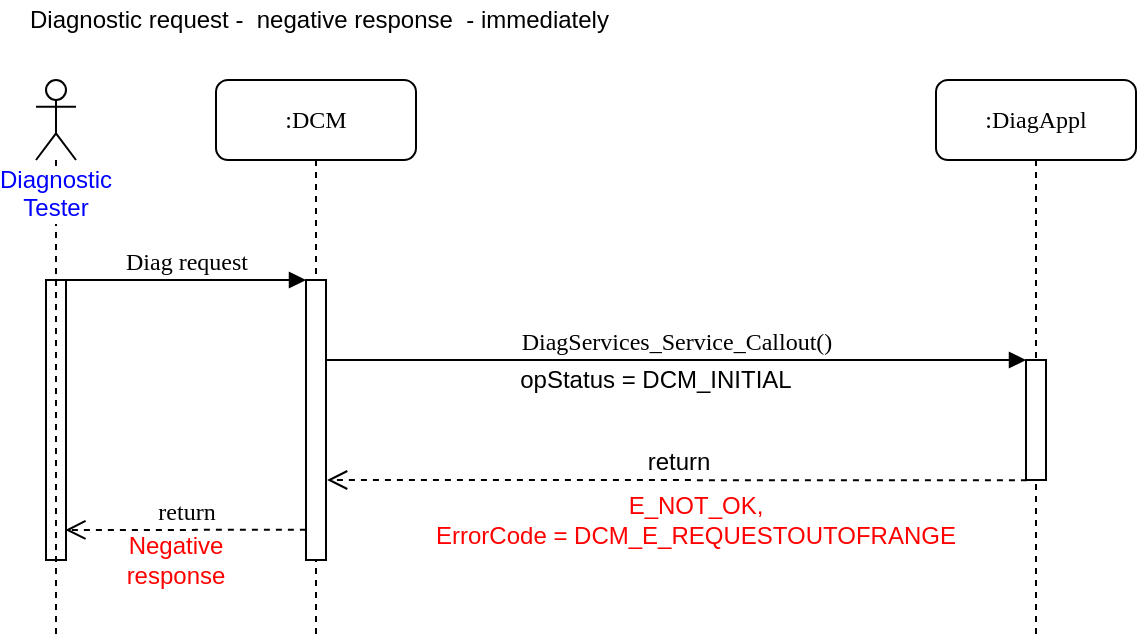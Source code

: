 <mxfile version="13.2.2" type="device"><diagram name="basic" id="13e1069c-82ec-6db2-03f1-153e76fe0fe0"><mxGraphModel dx="905" dy="673" grid="1" gridSize="10" guides="1" tooltips="1" connect="1" arrows="1" fold="1" page="1" pageScale="1" pageWidth="1100" pageHeight="850" background="#ffffff" math="0" shadow="0"><root><mxCell id="0"/><mxCell id="1" parent="0"/><mxCell id="7baba1c4bc27f4b0-2" value=":DCM" style="shape=umlLifeline;perimeter=lifelinePerimeter;whiteSpace=wrap;html=1;container=1;collapsible=0;recursiveResize=0;outlineConnect=0;rounded=1;shadow=0;comic=0;labelBackgroundColor=none;strokeWidth=1;fontFamily=Verdana;fontSize=12;align=center;" parent="1" vertex="1"><mxGeometry x="230" y="80" width="100" height="280" as="geometry"/></mxCell><mxCell id="7baba1c4bc27f4b0-10" value="" style="html=1;points=[];perimeter=orthogonalPerimeter;rounded=0;shadow=0;comic=0;labelBackgroundColor=none;strokeWidth=1;fontFamily=Verdana;fontSize=12;align=center;" parent="7baba1c4bc27f4b0-2" vertex="1"><mxGeometry x="45" y="100" width="10" height="140" as="geometry"/></mxCell><mxCell id="7baba1c4bc27f4b0-4" value=":DiagAppl" style="shape=umlLifeline;perimeter=lifelinePerimeter;whiteSpace=wrap;html=1;container=1;collapsible=0;recursiveResize=0;outlineConnect=0;rounded=1;shadow=0;comic=0;labelBackgroundColor=none;strokeWidth=1;fontFamily=Verdana;fontSize=12;align=center;" parent="1" vertex="1"><mxGeometry x="590" y="80" width="100" height="280" as="geometry"/></mxCell><mxCell id="7baba1c4bc27f4b0-16" value="" style="html=1;points=[];perimeter=orthogonalPerimeter;rounded=0;shadow=0;comic=0;labelBackgroundColor=none;strokeWidth=1;fontFamily=Verdana;fontSize=12;align=center;" parent="1" vertex="1"><mxGeometry x="635" y="220" width="10" height="60" as="geometry"/></mxCell><mxCell id="7baba1c4bc27f4b0-17" value="DiagServices_Service_Callout()" style="html=1;verticalAlign=bottom;endArrow=block;labelBackgroundColor=none;fontFamily=Verdana;fontSize=12;edgeStyle=elbowEdgeStyle;elbow=vertical;" parent="1" source="7baba1c4bc27f4b0-10" target="7baba1c4bc27f4b0-16" edge="1"><mxGeometry relative="1" as="geometry"><mxPoint x="290" y="220" as="sourcePoint"/><Array as="points"><mxPoint x="460" y="220"/></Array></mxGeometry></mxCell><mxCell id="7baba1c4bc27f4b0-11" value="Diag request" style="html=1;verticalAlign=bottom;endArrow=block;entryX=0;entryY=0;labelBackgroundColor=none;fontFamily=Verdana;fontSize=12;edgeStyle=elbowEdgeStyle;elbow=vertical;" parent="1" source="7baba1c4bc27f4b0-9" target="7baba1c4bc27f4b0-10" edge="1"><mxGeometry relative="1" as="geometry"><mxPoint x="220" y="190" as="sourcePoint"/></mxGeometry></mxCell><mxCell id="VhtcudL0d9PdURC0zAP2-1" value="opStatus = DCM_INITIAL" style="text;html=1;strokeColor=none;fillColor=none;align=center;verticalAlign=middle;whiteSpace=wrap;rounded=0;" vertex="1" parent="1"><mxGeometry x="350" y="220" width="200" height="20" as="geometry"/></mxCell><mxCell id="VhtcudL0d9PdURC0zAP2-2" value="return" style="html=1;verticalAlign=bottom;endArrow=open;dashed=1;endSize=8;labelBackgroundColor=none;fontFamily=Helvetica;fontSize=12;edgeStyle=elbowEdgeStyle;elbow=vertical;entryX=1.055;entryY=0.714;entryDx=0;entryDy=0;entryPerimeter=0;exitX=0.046;exitY=1.002;exitDx=0;exitDy=0;exitPerimeter=0;" edge="1" parent="1" source="7baba1c4bc27f4b0-16" target="7baba1c4bc27f4b0-10"><mxGeometry relative="1" as="geometry"><mxPoint x="300" y="280" as="targetPoint"/><Array as="points"><mxPoint x="560" y="280"/></Array><mxPoint x="550" y="280" as="sourcePoint"/></mxGeometry></mxCell><mxCell id="VhtcudL0d9PdURC0zAP2-3" value="E_NOT_OK, &lt;br&gt;ErrorCode =&amp;nbsp;DCM_E_REQUESTOUTOFRANGE" style="text;html=1;strokeColor=none;fillColor=none;align=center;verticalAlign=middle;whiteSpace=wrap;rounded=0;fontColor=#FF0000;" vertex="1" parent="1"><mxGeometry x="330" y="280" width="280" height="40" as="geometry"/></mxCell><mxCell id="VhtcudL0d9PdURC0zAP2-5" value="return" style="html=1;verticalAlign=bottom;endArrow=open;dashed=1;endSize=8;labelBackgroundColor=none;fontFamily=Verdana;fontSize=12;edgeStyle=elbowEdgeStyle;elbow=vertical;entryX=0.967;entryY=0.894;entryDx=0;entryDy=0;entryPerimeter=0;exitX=-0.006;exitY=0.892;exitDx=0;exitDy=0;exitPerimeter=0;" edge="1" parent="1" source="7baba1c4bc27f4b0-10" target="7baba1c4bc27f4b0-9"><mxGeometry relative="1" as="geometry"><mxPoint x="140" y="305.11" as="targetPoint"/><Array as="points"><mxPoint x="230" y="305"/></Array><mxPoint x="270" y="305" as="sourcePoint"/></mxGeometry></mxCell><mxCell id="VhtcudL0d9PdURC0zAP2-6" value="Negative response" style="text;html=1;strokeColor=none;fillColor=none;align=center;verticalAlign=middle;whiteSpace=wrap;rounded=0;fontColor=#FF0000;" vertex="1" parent="1"><mxGeometry x="190" y="310" width="40" height="20" as="geometry"/></mxCell><mxCell id="7baba1c4bc27f4b0-9" value="" style="html=1;points=[];perimeter=orthogonalPerimeter;rounded=0;shadow=0;comic=0;labelBackgroundColor=none;strokeWidth=1;fontFamily=Verdana;fontSize=12;align=center;" parent="1" vertex="1"><mxGeometry x="145" y="180" width="10" height="140" as="geometry"/></mxCell><mxCell id="VhtcudL0d9PdURC0zAP2-11" value="Diagnostic Tester" style="shape=umlLifeline;participant=umlActor;perimeter=lifelinePerimeter;whiteSpace=wrap;html=1;container=1;collapsible=0;recursiveResize=0;verticalAlign=top;spacingTop=36;labelBackgroundColor=#ffffff;outlineConnect=0;fontColor=#0000FF;" vertex="1" parent="1"><mxGeometry x="140" y="80" width="20" height="280" as="geometry"/></mxCell><mxCell id="VhtcudL0d9PdURC0zAP2-14" value="Diagnostic request -&amp;nbsp; negative response&amp;nbsp; - immediately" style="text;html=1;strokeColor=none;fillColor=none;align=left;verticalAlign=middle;whiteSpace=wrap;rounded=0;fontFamily=Helvetica;fontColor=#000000;" vertex="1" parent="1"><mxGeometry x="135" y="40" width="425" height="20" as="geometry"/></mxCell></root></mxGraphModel></diagram></mxfile>